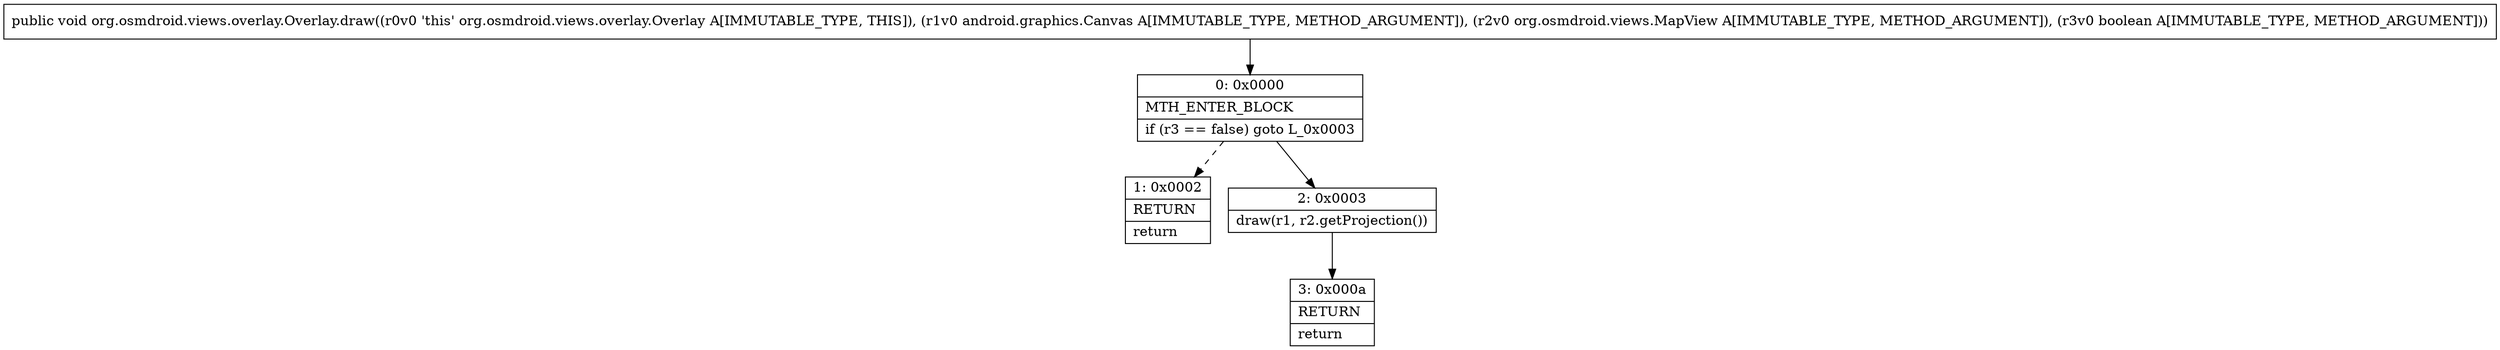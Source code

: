 digraph "CFG fororg.osmdroid.views.overlay.Overlay.draw(Landroid\/graphics\/Canvas;Lorg\/osmdroid\/views\/MapView;Z)V" {
Node_0 [shape=record,label="{0\:\ 0x0000|MTH_ENTER_BLOCK\l|if (r3 == false) goto L_0x0003\l}"];
Node_1 [shape=record,label="{1\:\ 0x0002|RETURN\l|return\l}"];
Node_2 [shape=record,label="{2\:\ 0x0003|draw(r1, r2.getProjection())\l}"];
Node_3 [shape=record,label="{3\:\ 0x000a|RETURN\l|return\l}"];
MethodNode[shape=record,label="{public void org.osmdroid.views.overlay.Overlay.draw((r0v0 'this' org.osmdroid.views.overlay.Overlay A[IMMUTABLE_TYPE, THIS]), (r1v0 android.graphics.Canvas A[IMMUTABLE_TYPE, METHOD_ARGUMENT]), (r2v0 org.osmdroid.views.MapView A[IMMUTABLE_TYPE, METHOD_ARGUMENT]), (r3v0 boolean A[IMMUTABLE_TYPE, METHOD_ARGUMENT])) }"];
MethodNode -> Node_0;
Node_0 -> Node_1[style=dashed];
Node_0 -> Node_2;
Node_2 -> Node_3;
}

